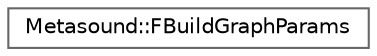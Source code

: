 digraph "Graphical Class Hierarchy"
{
 // INTERACTIVE_SVG=YES
 // LATEX_PDF_SIZE
  bgcolor="transparent";
  edge [fontname=Helvetica,fontsize=10,labelfontname=Helvetica,labelfontsize=10];
  node [fontname=Helvetica,fontsize=10,shape=box,height=0.2,width=0.4];
  rankdir="LR";
  Node0 [id="Node000000",label="Metasound::FBuildGraphParams",height=0.2,width=0.4,color="grey40", fillcolor="white", style="filled",URL="$df/d32/structMetasound_1_1FBuildGraphParams.html",tooltip="Parameters for building an operator from a graph."];
}
